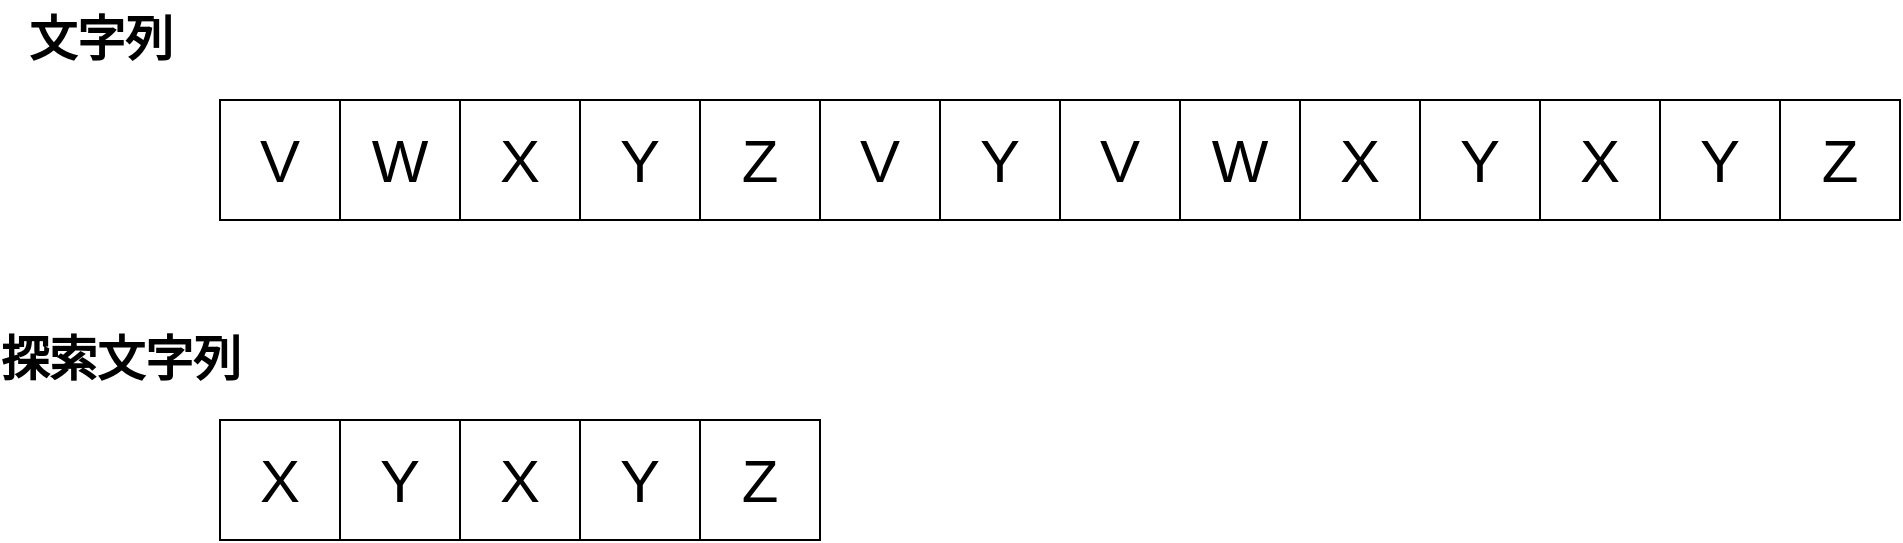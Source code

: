 <mxfile>
    <diagram id="ApIiYuiafU-KZh3Sr940" name="ページ1">
        <mxGraphModel dx="2201" dy="771" grid="1" gridSize="10" guides="1" tooltips="1" connect="1" arrows="1" fold="1" page="1" pageScale="1" pageWidth="827" pageHeight="1169" math="0" shadow="0">
            <root>
                <mxCell id="e_gC2h08NWML-KnoMyAT-0"/>
                <mxCell id="e_gC2h08NWML-KnoMyAT-1" parent="e_gC2h08NWML-KnoMyAT-0"/>
                <mxCell id="e_gC2h08NWML-KnoMyAT-2" value="&lt;font style=&quot;font-size: 30px&quot;&gt;V&lt;/font&gt;" style="rounded=0;whiteSpace=wrap;html=1;" parent="e_gC2h08NWML-KnoMyAT-1" vertex="1">
                    <mxGeometry x="-100" y="80" width="60" height="60" as="geometry"/>
                </mxCell>
                <mxCell id="e_gC2h08NWML-KnoMyAT-3" value="&lt;font style=&quot;font-size: 30px&quot;&gt;Y&lt;/font&gt;" style="rounded=0;whiteSpace=wrap;html=1;" parent="e_gC2h08NWML-KnoMyAT-1" vertex="1">
                    <mxGeometry x="260" y="80" width="60" height="60" as="geometry"/>
                </mxCell>
                <mxCell id="e_gC2h08NWML-KnoMyAT-4" value="&lt;font style=&quot;font-size: 30px&quot;&gt;W&lt;/font&gt;" style="rounded=0;whiteSpace=wrap;html=1;" parent="e_gC2h08NWML-KnoMyAT-1" vertex="1">
                    <mxGeometry x="-40" y="80" width="60" height="60" as="geometry"/>
                </mxCell>
                <mxCell id="e_gC2h08NWML-KnoMyAT-5" value="&lt;font style=&quot;font-size: 30px&quot;&gt;Z&lt;br&gt;&lt;/font&gt;" style="rounded=0;whiteSpace=wrap;html=1;" parent="e_gC2h08NWML-KnoMyAT-1" vertex="1">
                    <mxGeometry x="680" y="80" width="60" height="60" as="geometry"/>
                </mxCell>
                <mxCell id="e_gC2h08NWML-KnoMyAT-6" value="&lt;font style=&quot;font-size: 30px&quot;&gt;Y&lt;/font&gt;" style="rounded=0;whiteSpace=wrap;html=1;" parent="e_gC2h08NWML-KnoMyAT-1" vertex="1">
                    <mxGeometry x="500" y="80" width="60" height="60" as="geometry"/>
                </mxCell>
                <mxCell id="e_gC2h08NWML-KnoMyAT-7" value="&lt;font style=&quot;font-size: 30px&quot;&gt;Z&lt;/font&gt;" style="rounded=0;whiteSpace=wrap;html=1;" parent="e_gC2h08NWML-KnoMyAT-1" vertex="1">
                    <mxGeometry x="140" y="80" width="60" height="60" as="geometry"/>
                </mxCell>
                <mxCell id="e_gC2h08NWML-KnoMyAT-8" value="&lt;font style=&quot;font-size: 30px&quot;&gt;W&lt;/font&gt;" style="rounded=0;whiteSpace=wrap;html=1;" parent="e_gC2h08NWML-KnoMyAT-1" vertex="1">
                    <mxGeometry x="380" y="80" width="60" height="60" as="geometry"/>
                </mxCell>
                <mxCell id="e_gC2h08NWML-KnoMyAT-9" value="&lt;font style=&quot;font-size: 30px&quot;&gt;Y&lt;/font&gt;" style="rounded=0;whiteSpace=wrap;html=1;" parent="e_gC2h08NWML-KnoMyAT-1" vertex="1">
                    <mxGeometry x="80" y="80" width="60" height="60" as="geometry"/>
                </mxCell>
                <mxCell id="e_gC2h08NWML-KnoMyAT-10" value="&lt;font style=&quot;font-size: 30px&quot;&gt;X&lt;/font&gt;" style="rounded=0;whiteSpace=wrap;html=1;" parent="e_gC2h08NWML-KnoMyAT-1" vertex="1">
                    <mxGeometry x="20" y="80" width="60" height="60" as="geometry"/>
                </mxCell>
                <mxCell id="e_gC2h08NWML-KnoMyAT-11" value="&lt;font style=&quot;font-size: 30px&quot;&gt;V&lt;/font&gt;" style="rounded=0;whiteSpace=wrap;html=1;" parent="e_gC2h08NWML-KnoMyAT-1" vertex="1">
                    <mxGeometry x="320" y="80" width="60" height="60" as="geometry"/>
                </mxCell>
                <mxCell id="e_gC2h08NWML-KnoMyAT-12" value="&lt;font style=&quot;font-size: 30px&quot;&gt;V&lt;/font&gt;" style="rounded=0;whiteSpace=wrap;html=1;" parent="e_gC2h08NWML-KnoMyAT-1" vertex="1">
                    <mxGeometry x="200" y="80" width="60" height="60" as="geometry"/>
                </mxCell>
                <mxCell id="e_gC2h08NWML-KnoMyAT-13" value="&lt;font style=&quot;font-size: 30px&quot;&gt;X&lt;/font&gt;" style="rounded=0;whiteSpace=wrap;html=1;" parent="e_gC2h08NWML-KnoMyAT-1" vertex="1">
                    <mxGeometry x="440" y="80" width="60" height="60" as="geometry"/>
                </mxCell>
                <mxCell id="e_gC2h08NWML-KnoMyAT-14" value="&lt;font style=&quot;font-size: 30px&quot;&gt;Y&lt;/font&gt;" style="rounded=0;whiteSpace=wrap;html=1;" parent="e_gC2h08NWML-KnoMyAT-1" vertex="1">
                    <mxGeometry x="620" y="80" width="60" height="60" as="geometry"/>
                </mxCell>
                <mxCell id="e_gC2h08NWML-KnoMyAT-15" value="&lt;font style=&quot;font-size: 30px&quot;&gt;X&lt;/font&gt;" style="rounded=0;whiteSpace=wrap;html=1;" parent="e_gC2h08NWML-KnoMyAT-1" vertex="1">
                    <mxGeometry x="560" y="80" width="60" height="60" as="geometry"/>
                </mxCell>
                <mxCell id="e_gC2h08NWML-KnoMyAT-16" value="&lt;span style=&quot;font-size: 30px&quot;&gt;X&lt;/span&gt;" style="rounded=0;whiteSpace=wrap;html=1;" parent="e_gC2h08NWML-KnoMyAT-1" vertex="1">
                    <mxGeometry x="-100" y="240" width="60" height="60" as="geometry"/>
                </mxCell>
                <mxCell id="e_gC2h08NWML-KnoMyAT-17" value="&lt;font style=&quot;font-size: 30px&quot;&gt;Y&lt;/font&gt;" style="rounded=0;whiteSpace=wrap;html=1;" parent="e_gC2h08NWML-KnoMyAT-1" vertex="1">
                    <mxGeometry x="-40" y="240" width="60" height="60" as="geometry"/>
                </mxCell>
                <mxCell id="e_gC2h08NWML-KnoMyAT-18" value="&lt;font style=&quot;font-size: 30px&quot;&gt;Z&lt;/font&gt;" style="rounded=0;whiteSpace=wrap;html=1;" parent="e_gC2h08NWML-KnoMyAT-1" vertex="1">
                    <mxGeometry x="140" y="240" width="60" height="60" as="geometry"/>
                </mxCell>
                <mxCell id="e_gC2h08NWML-KnoMyAT-19" value="&lt;font style=&quot;font-size: 30px&quot;&gt;Y&lt;/font&gt;" style="rounded=0;whiteSpace=wrap;html=1;" parent="e_gC2h08NWML-KnoMyAT-1" vertex="1">
                    <mxGeometry x="80" y="240" width="60" height="60" as="geometry"/>
                </mxCell>
                <mxCell id="e_gC2h08NWML-KnoMyAT-20" value="&lt;font style=&quot;font-size: 30px&quot;&gt;X&lt;/font&gt;" style="rounded=0;whiteSpace=wrap;html=1;" parent="e_gC2h08NWML-KnoMyAT-1" vertex="1">
                    <mxGeometry x="20" y="240" width="60" height="60" as="geometry"/>
                </mxCell>
                <mxCell id="e_gC2h08NWML-KnoMyAT-22" value="文字列" style="text;strokeColor=none;fillColor=none;html=1;fontSize=24;fontStyle=1;verticalAlign=middle;align=center;" parent="e_gC2h08NWML-KnoMyAT-1" vertex="1">
                    <mxGeometry x="-210" y="30" width="100" height="40" as="geometry"/>
                </mxCell>
                <mxCell id="e_gC2h08NWML-KnoMyAT-23" value="探索文字列" style="text;strokeColor=none;fillColor=none;html=1;fontSize=24;fontStyle=1;verticalAlign=middle;align=center;" parent="e_gC2h08NWML-KnoMyAT-1" vertex="1">
                    <mxGeometry x="-200" y="190" width="100" height="40" as="geometry"/>
                </mxCell>
            </root>
        </mxGraphModel>
    </diagram>
    <diagram id="GB5bC-51A7hd-IDXpRvF" name="ページ2">
        <mxGraphModel dx="2136" dy="734" grid="1" gridSize="10" guides="1" tooltips="1" connect="1" arrows="1" fold="1" page="1" pageScale="1" pageWidth="827" pageHeight="1169" math="0" shadow="0">
            <root>
                <mxCell id="0"/>
                <mxCell id="1" parent="0"/>
                <mxCell id="17" value="&lt;font style=&quot;font-size: 30px&quot;&gt;Y&lt;/font&gt;" style="rounded=0;whiteSpace=wrap;html=1;" parent="1" vertex="1">
                    <mxGeometry x="80" y="190" width="60" height="60" as="geometry"/>
                </mxCell>
                <mxCell id="18" value="&lt;font style=&quot;font-size: 30px&quot;&gt;Y&lt;/font&gt;" style="rounded=0;whiteSpace=wrap;html=1;" parent="1" vertex="1">
                    <mxGeometry x="-40" y="190" width="60" height="60" as="geometry"/>
                </mxCell>
                <mxCell id="19" value="&lt;font style=&quot;font-size: 30px&quot;&gt;X&lt;/font&gt;" style="rounded=0;whiteSpace=wrap;html=1;" parent="1" vertex="1">
                    <mxGeometry x="-100" y="190" width="60" height="60" as="geometry"/>
                </mxCell>
                <mxCell id="20" value="&lt;font style=&quot;font-size: 30px&quot;&gt;X&lt;/font&gt;" style="rounded=0;whiteSpace=wrap;html=1;" parent="1" vertex="1">
                    <mxGeometry x="20" y="190" width="60" height="60" as="geometry"/>
                </mxCell>
                <mxCell id="21" value="&lt;font style=&quot;font-size: 30px&quot;&gt;Z&lt;/font&gt;" style="rounded=0;whiteSpace=wrap;html=1;" parent="1" vertex="1">
                    <mxGeometry x="140" y="190" width="60" height="60" as="geometry"/>
                </mxCell>
                <mxCell id="24" value="1回目" style="text;html=1;align=center;verticalAlign=middle;resizable=0;points=[];autosize=1;strokeColor=none;fillColor=none;fontSize=30;" parent="1" vertex="1">
                    <mxGeometry x="-230" y="200" width="90" height="40" as="geometry"/>
                </mxCell>
                <mxCell id="25" value="BM法" style="text;strokeColor=none;fillColor=none;html=1;fontSize=24;fontStyle=1;verticalAlign=middle;align=center;" parent="1" vertex="1">
                    <mxGeometry x="-240" y="10" width="100" height="40" as="geometry"/>
                </mxCell>
                <mxCell id="27" value="×" style="text;strokeColor=none;fillColor=none;html=1;fontSize=24;fontStyle=1;verticalAlign=middle;align=center;" parent="1" vertex="1">
                    <mxGeometry x="-30" y="270" width="40" height="40" as="geometry"/>
                </mxCell>
                <mxCell id="28" value="⭕" style="text;strokeColor=none;fillColor=none;html=1;fontSize=24;fontStyle=1;verticalAlign=middle;align=center;" parent="1" vertex="1">
                    <mxGeometry x="30" y="270" width="40" height="40" as="geometry"/>
                </mxCell>
                <mxCell id="30" value="⭕" style="text;strokeColor=none;fillColor=none;html=1;fontSize=24;fontStyle=1;verticalAlign=middle;align=center;" parent="1" vertex="1">
                    <mxGeometry x="150" y="270" width="40" height="40" as="geometry"/>
                </mxCell>
                <mxCell id="31" value="⭕" style="text;strokeColor=none;fillColor=none;html=1;fontSize=24;fontStyle=1;verticalAlign=middle;align=center;" parent="1" vertex="1">
                    <mxGeometry x="90" y="270" width="40" height="40" as="geometry"/>
                </mxCell>
                <mxCell id="33" value="&lt;font style=&quot;font-size: 30px&quot;&gt;Y&lt;/font&gt;" style="rounded=0;whiteSpace=wrap;html=1;" parent="1" vertex="1">
                    <mxGeometry x="380" y="320" width="60" height="60" as="geometry"/>
                </mxCell>
                <mxCell id="34" value="&lt;font style=&quot;font-size: 30px&quot;&gt;Y&lt;/font&gt;" style="rounded=0;whiteSpace=wrap;html=1;" parent="1" vertex="1">
                    <mxGeometry x="260" y="320" width="60" height="60" as="geometry"/>
                </mxCell>
                <mxCell id="35" value="&lt;span style=&quot;font-size: 30px&quot;&gt;X&lt;/span&gt;" style="rounded=0;whiteSpace=wrap;html=1;" parent="1" vertex="1">
                    <mxGeometry x="200" y="320" width="60" height="60" as="geometry"/>
                </mxCell>
                <mxCell id="36" value="&lt;font style=&quot;font-size: 30px&quot;&gt;X&lt;/font&gt;" style="rounded=0;whiteSpace=wrap;html=1;" parent="1" vertex="1">
                    <mxGeometry x="320" y="320" width="60" height="60" as="geometry"/>
                </mxCell>
                <mxCell id="37" value="&lt;font style=&quot;font-size: 30px&quot;&gt;Z&lt;/font&gt;" style="rounded=0;whiteSpace=wrap;html=1;" parent="1" vertex="1">
                    <mxGeometry x="440" y="320" width="60" height="60" as="geometry"/>
                </mxCell>
                <mxCell id="40" value="2回目" style="text;html=1;align=center;verticalAlign=middle;resizable=0;points=[];autosize=1;strokeColor=none;fillColor=none;fontSize=30;" parent="1" vertex="1">
                    <mxGeometry x="-230" y="340" width="90" height="40" as="geometry"/>
                </mxCell>
                <mxCell id="45" value="×&lt;span style=&quot;color: rgba(0 , 0 , 0 , 0) ; font-family: monospace ; font-size: 0px ; font-weight: 400&quot;&gt;%3CmxGraphModel%3E%3Croot%3E%3CmxCell%20id%3D%220%22%2F%3E%3CmxCell%20id%3D%221%22%20parent%3D%220%22%2F%3E%3CmxCell%20id%3D%222%22%20value%3D%22%E2%AD%95%22%20style%3D%22text%3BstrokeColor%3Dnone%3BfillColor%3Dnone%3Bhtml%3D1%3BfontSize%3D24%3BfontStyle%3D1%3BverticalAlign%3Dmiddle%3Balign%3Dcenter%3B%22%20vertex%3D%221%22%20parent%3D%221%22%3E%3CmxGeometry%20x%3D%2230%22%20y%3D%22270%22%20width%3D%2240%22%20height%3D%2240%22%20as%3D%22geometry%22%2F%3E%3C%2FmxCell%3E%3C%2Froot%3E%3C%2FmxGraphModel%3E&lt;/span&gt;&lt;span style=&quot;color: rgba(0 , 0 , 0 , 0) ; font-family: monospace ; font-size: 0px ; font-weight: 400&quot;&gt;%3CmxGraphModel%3E%3Croot%3E%3CmxCell%20id%3D%220%22%2F%3E%3CmxCell%20id%3D%221%22%20parent%3D%220%22%2F%3E%3CmxCell%20id%3D%222%22%20value%3D%22%E2%AD%95%22%20style%3D%22text%3BstrokeColor%3Dnone%3BfillColor%3Dnone%3Bhtml%3D1%3BfontSize%3D24%3BfontStyle%3D1%3BverticalAlign%3Dmiddle%3Balign%3Dcenter%3B%22%20vertex%3D%221%22%20parent%3D%221%22%3E%3CmxGeometry%20x%3D%2230%22%20y%3D%22270%22%20width%3D%2240%22%20height%3D%2240%22%20as%3D%22geometry%22%2F%3E%3C%2FmxCell%3E%3C%2Froot%3E%3C%2FmxGraphModel%3E&lt;/span&gt;&lt;span style=&quot;color: rgba(0 , 0 , 0 , 0) ; font-family: monospace ; font-size: 0px ; font-weight: 400&quot;&gt;%3CmxGraphModel%3E%3Croot%3E%3CmxCell%20id%3D%220%22%2F%3E%3CmxCell%20id%3D%221%22%20parent%3D%220%22%2F%3E%3CmxCell%20id%3D%222%22%20value%3D%22%E2%AD%95%22%20style%3D%22text%3BstrokeColor%3Dnone%3BfillColor%3Dnone%3Bhtml%3D1%3BfontSize%3D24%3BfontStyle%3D1%3BverticalAlign%3Dmiddle%3Balign%3Dcenter%3B%22%20vertex%3D%221%22%20parent%3D%221%22%3E%3CmxGeometry%20x%3D%2230%22%20y%3D%22270%22%20width%3D%2240%22%20height%3D%2240%22%20as%3D%22geometry%22%2F%3E%3C%2FmxCell%3E%3C%2Froot%3E%3C%2FmxGraphModel%3E&lt;/span&gt;" style="text;strokeColor=none;fillColor=none;html=1;fontSize=24;fontStyle=1;verticalAlign=middle;align=center;" parent="1" vertex="1">
                    <mxGeometry x="450" y="400" width="40" height="40" as="geometry"/>
                </mxCell>
                <mxCell id="48" value="&lt;font style=&quot;font-size: 30px&quot;&gt;Y&lt;/font&gt;" style="rounded=0;whiteSpace=wrap;html=1;" parent="1" vertex="1">
                    <mxGeometry x="500" y="465" width="60" height="60" as="geometry"/>
                </mxCell>
                <mxCell id="49" value="&lt;font style=&quot;font-size: 30px&quot;&gt;Y&lt;/font&gt;" style="rounded=0;whiteSpace=wrap;html=1;" parent="1" vertex="1">
                    <mxGeometry x="380" y="465" width="60" height="60" as="geometry"/>
                </mxCell>
                <mxCell id="50" value="&lt;font style=&quot;font-size: 30px&quot;&gt;X&lt;/font&gt;" style="rounded=0;whiteSpace=wrap;html=1;" parent="1" vertex="1">
                    <mxGeometry x="320" y="465" width="60" height="60" as="geometry"/>
                </mxCell>
                <mxCell id="51" value="&lt;font style=&quot;font-size: 30px&quot;&gt;X&lt;/font&gt;" style="rounded=0;whiteSpace=wrap;html=1;" parent="1" vertex="1">
                    <mxGeometry x="440" y="465" width="60" height="60" as="geometry"/>
                </mxCell>
                <mxCell id="52" value="&lt;font style=&quot;font-size: 30px&quot;&gt;Z&lt;/font&gt;" style="rounded=0;whiteSpace=wrap;html=1;" parent="1" vertex="1">
                    <mxGeometry x="560" y="465" width="60" height="60" as="geometry"/>
                </mxCell>
                <mxCell id="55" value="3回目" style="text;html=1;align=center;verticalAlign=middle;resizable=0;points=[];autosize=1;strokeColor=none;fillColor=none;fontSize=30;" parent="1" vertex="1">
                    <mxGeometry x="-230" y="475" width="90" height="40" as="geometry"/>
                </mxCell>
                <mxCell id="60" value="×" style="text;strokeColor=none;fillColor=none;html=1;fontSize=24;fontStyle=1;verticalAlign=middle;align=center;" parent="1" vertex="1">
                    <mxGeometry x="570" y="545" width="40" height="40" as="geometry"/>
                </mxCell>
                <mxCell id="63" value="&lt;font style=&quot;font-size: 30px&quot;&gt;Y&lt;/font&gt;" style="rounded=0;whiteSpace=wrap;html=1;" parent="1" vertex="1">
                    <mxGeometry x="620" y="600" width="60" height="60" as="geometry"/>
                </mxCell>
                <mxCell id="64" value="&lt;font style=&quot;font-size: 30px&quot;&gt;Y&lt;/font&gt;" style="rounded=0;whiteSpace=wrap;html=1;" parent="1" vertex="1">
                    <mxGeometry x="500" y="600" width="60" height="60" as="geometry"/>
                </mxCell>
                <mxCell id="65" value="&lt;span style=&quot;font-size: 30px&quot;&gt;X&lt;/span&gt;" style="rounded=0;whiteSpace=wrap;html=1;" parent="1" vertex="1">
                    <mxGeometry x="440" y="600" width="60" height="60" as="geometry"/>
                </mxCell>
                <mxCell id="66" value="&lt;font style=&quot;font-size: 30px&quot;&gt;X&lt;/font&gt;" style="rounded=0;whiteSpace=wrap;html=1;" parent="1" vertex="1">
                    <mxGeometry x="560" y="600" width="60" height="60" as="geometry"/>
                </mxCell>
                <mxCell id="67" value="&lt;span style=&quot;font-size: 30px&quot;&gt;Z&lt;/span&gt;" style="rounded=0;whiteSpace=wrap;html=1;" parent="1" vertex="1">
                    <mxGeometry x="680" y="600" width="60" height="60" as="geometry"/>
                </mxCell>
                <mxCell id="70" value="⭕" style="text;strokeColor=none;fillColor=none;html=1;fontSize=24;fontStyle=1;verticalAlign=middle;align=center;" parent="1" vertex="1">
                    <mxGeometry x="450" y="680" width="40" height="40" as="geometry"/>
                </mxCell>
                <mxCell id="71" value="⭕" style="text;strokeColor=none;fillColor=none;html=1;fontSize=24;fontStyle=1;verticalAlign=middle;align=center;" parent="1" vertex="1">
                    <mxGeometry x="510" y="680" width="40" height="40" as="geometry"/>
                </mxCell>
                <mxCell id="72" value="⭕" style="text;strokeColor=none;fillColor=none;html=1;fontSize=24;fontStyle=1;verticalAlign=middle;align=center;" parent="1" vertex="1">
                    <mxGeometry x="570" y="680" width="40" height="40" as="geometry"/>
                </mxCell>
                <mxCell id="73" value="⭕" style="text;strokeColor=none;fillColor=none;html=1;fontSize=24;fontStyle=1;verticalAlign=middle;align=center;" parent="1" vertex="1">
                    <mxGeometry x="630" y="680" width="40" height="40" as="geometry"/>
                </mxCell>
                <mxCell id="74" value="⭕" style="text;strokeColor=none;fillColor=none;html=1;fontSize=24;fontStyle=1;verticalAlign=middle;align=center;" parent="1" vertex="1">
                    <mxGeometry x="690" y="680" width="40" height="40" as="geometry"/>
                </mxCell>
                <mxCell id="77" value="&lt;span style=&quot;color: rgb(0 , 0 , 0) ; font-family: &amp;#34;helvetica&amp;#34; ; font-size: 30px ; font-style: normal ; font-weight: 400 ; letter-spacing: normal ; text-align: center ; text-indent: 0px ; text-transform: none ; word-spacing: 0px ; background-color: rgb(248 , 249 , 250) ; display: inline ; float: none&quot;&gt;4回目&lt;/span&gt;" style="text;whiteSpace=wrap;html=1;fontSize=30;" parent="1" vertex="1">
                    <mxGeometry x="-220" y="615" width="100" height="50" as="geometry"/>
                </mxCell>
                <mxCell id="lcRoDySC-yhmXRLPq5TN-94" value="&lt;font style=&quot;font-size: 30px&quot;&gt;V&lt;/font&gt;" style="rounded=0;whiteSpace=wrap;html=1;" parent="1" vertex="1">
                    <mxGeometry x="-100" y="60" width="60" height="60" as="geometry"/>
                </mxCell>
                <mxCell id="lcRoDySC-yhmXRLPq5TN-95" value="&lt;font style=&quot;font-size: 30px&quot;&gt;Y&lt;/font&gt;" style="rounded=0;whiteSpace=wrap;html=1;" parent="1" vertex="1">
                    <mxGeometry x="260" y="60" width="60" height="60" as="geometry"/>
                </mxCell>
                <mxCell id="lcRoDySC-yhmXRLPq5TN-96" value="&lt;font style=&quot;font-size: 30px&quot;&gt;W&lt;/font&gt;" style="rounded=0;whiteSpace=wrap;html=1;" parent="1" vertex="1">
                    <mxGeometry x="-40" y="60" width="60" height="60" as="geometry"/>
                </mxCell>
                <mxCell id="lcRoDySC-yhmXRLPq5TN-97" value="&lt;font style=&quot;font-size: 30px&quot;&gt;Z&lt;br&gt;&lt;/font&gt;" style="rounded=0;whiteSpace=wrap;html=1;" parent="1" vertex="1">
                    <mxGeometry x="680" y="60" width="60" height="60" as="geometry"/>
                </mxCell>
                <mxCell id="lcRoDySC-yhmXRLPq5TN-98" value="&lt;font style=&quot;font-size: 30px&quot;&gt;Y&lt;/font&gt;" style="rounded=0;whiteSpace=wrap;html=1;" parent="1" vertex="1">
                    <mxGeometry x="500" y="60" width="60" height="60" as="geometry"/>
                </mxCell>
                <mxCell id="lcRoDySC-yhmXRLPq5TN-99" value="&lt;font style=&quot;font-size: 30px&quot;&gt;Z&lt;/font&gt;" style="rounded=0;whiteSpace=wrap;html=1;" parent="1" vertex="1">
                    <mxGeometry x="140" y="60" width="60" height="60" as="geometry"/>
                </mxCell>
                <mxCell id="lcRoDySC-yhmXRLPq5TN-100" value="&lt;font style=&quot;font-size: 30px&quot;&gt;W&lt;/font&gt;" style="rounded=0;whiteSpace=wrap;html=1;" parent="1" vertex="1">
                    <mxGeometry x="380" y="60" width="60" height="60" as="geometry"/>
                </mxCell>
                <mxCell id="lcRoDySC-yhmXRLPq5TN-101" value="&lt;font style=&quot;font-size: 30px&quot;&gt;Y&lt;/font&gt;" style="rounded=0;whiteSpace=wrap;html=1;" parent="1" vertex="1">
                    <mxGeometry x="80" y="60" width="60" height="60" as="geometry"/>
                </mxCell>
                <mxCell id="lcRoDySC-yhmXRLPq5TN-102" value="&lt;font style=&quot;font-size: 30px&quot;&gt;X&lt;/font&gt;" style="rounded=0;whiteSpace=wrap;html=1;" parent="1" vertex="1">
                    <mxGeometry x="20" y="60" width="60" height="60" as="geometry"/>
                </mxCell>
                <mxCell id="lcRoDySC-yhmXRLPq5TN-103" value="&lt;font style=&quot;font-size: 30px&quot;&gt;V&lt;/font&gt;" style="rounded=0;whiteSpace=wrap;html=1;" parent="1" vertex="1">
                    <mxGeometry x="320" y="60" width="60" height="60" as="geometry"/>
                </mxCell>
                <mxCell id="lcRoDySC-yhmXRLPq5TN-104" value="&lt;font style=&quot;font-size: 30px&quot;&gt;V&lt;/font&gt;" style="rounded=0;whiteSpace=wrap;html=1;" parent="1" vertex="1">
                    <mxGeometry x="200" y="60" width="60" height="60" as="geometry"/>
                </mxCell>
                <mxCell id="lcRoDySC-yhmXRLPq5TN-105" value="&lt;font style=&quot;font-size: 30px&quot;&gt;X&lt;/font&gt;" style="rounded=0;whiteSpace=wrap;html=1;" parent="1" vertex="1">
                    <mxGeometry x="440" y="60" width="60" height="60" as="geometry"/>
                </mxCell>
                <mxCell id="lcRoDySC-yhmXRLPq5TN-106" value="&lt;font style=&quot;font-size: 30px&quot;&gt;Y&lt;/font&gt;" style="rounded=0;whiteSpace=wrap;html=1;" parent="1" vertex="1">
                    <mxGeometry x="620" y="60" width="60" height="60" as="geometry"/>
                </mxCell>
                <mxCell id="lcRoDySC-yhmXRLPq5TN-107" value="&lt;font style=&quot;font-size: 30px&quot;&gt;X&lt;/font&gt;" style="rounded=0;whiteSpace=wrap;html=1;" parent="1" vertex="1">
                    <mxGeometry x="560" y="60" width="60" height="60" as="geometry"/>
                </mxCell>
                <mxCell id="lcRoDySC-yhmXRLPq5TN-111" value="Table" style="shape=table;startSize=30;container=1;collapsible=0;childLayout=tableLayout;fontStyle=1;align=center;pointerEvents=1;" parent="1" vertex="1">
                    <mxGeometry x="130" y="790" width="240" height="110" as="geometry"/>
                </mxCell>
                <mxCell id="lcRoDySC-yhmXRLPq5TN-112" value="" style="shape=partialRectangle;html=1;whiteSpace=wrap;collapsible=0;dropTarget=0;pointerEvents=0;fillColor=none;top=0;left=0;bottom=0;right=0;points=[[0,0.5],[1,0.5]];portConstraint=eastwest;" parent="lcRoDySC-yhmXRLPq5TN-111" vertex="1">
                    <mxGeometry y="30" width="240" height="40" as="geometry"/>
                </mxCell>
                <mxCell id="lcRoDySC-yhmXRLPq5TN-113" value="X" style="shape=partialRectangle;html=1;whiteSpace=wrap;connectable=0;fillColor=none;top=0;left=0;bottom=0;right=0;overflow=hidden;pointerEvents=1;" parent="lcRoDySC-yhmXRLPq5TN-112" vertex="1">
                    <mxGeometry width="60" height="40" as="geometry">
                        <mxRectangle width="60" height="40" as="alternateBounds"/>
                    </mxGeometry>
                </mxCell>
                <mxCell id="lcRoDySC-yhmXRLPq5TN-114" value="Y" style="shape=partialRectangle;html=1;whiteSpace=wrap;connectable=0;fillColor=none;top=0;left=0;bottom=0;right=0;overflow=hidden;pointerEvents=1;" parent="lcRoDySC-yhmXRLPq5TN-112" vertex="1">
                    <mxGeometry x="60" width="60" height="40" as="geometry">
                        <mxRectangle width="60" height="40" as="alternateBounds"/>
                    </mxGeometry>
                </mxCell>
                <mxCell id="lcRoDySC-yhmXRLPq5TN-115" value="Z" style="shape=partialRectangle;html=1;whiteSpace=wrap;connectable=0;fillColor=none;top=0;left=0;bottom=0;right=0;overflow=hidden;pointerEvents=1;" parent="lcRoDySC-yhmXRLPq5TN-112" vertex="1">
                    <mxGeometry x="120" width="60" height="40" as="geometry">
                        <mxRectangle width="60" height="40" as="alternateBounds"/>
                    </mxGeometry>
                </mxCell>
                <mxCell id="lcRoDySC-yhmXRLPq5TN-128" value="その他" style="shape=partialRectangle;html=1;whiteSpace=wrap;connectable=0;fillColor=none;top=0;left=0;bottom=0;right=0;overflow=hidden;pointerEvents=1;" parent="lcRoDySC-yhmXRLPq5TN-112" vertex="1">
                    <mxGeometry x="180" width="60" height="40" as="geometry">
                        <mxRectangle width="60" height="40" as="alternateBounds"/>
                    </mxGeometry>
                </mxCell>
                <mxCell id="lcRoDySC-yhmXRLPq5TN-116" value="" style="shape=partialRectangle;html=1;whiteSpace=wrap;collapsible=0;dropTarget=0;pointerEvents=0;fillColor=none;top=0;left=0;bottom=0;right=0;points=[[0,0.5],[1,0.5]];portConstraint=eastwest;" parent="lcRoDySC-yhmXRLPq5TN-111" vertex="1">
                    <mxGeometry y="70" width="240" height="40" as="geometry"/>
                </mxCell>
                <mxCell id="lcRoDySC-yhmXRLPq5TN-117" value="2" style="shape=partialRectangle;html=1;whiteSpace=wrap;connectable=0;fillColor=none;top=0;left=0;bottom=0;right=0;overflow=hidden;pointerEvents=1;" parent="lcRoDySC-yhmXRLPq5TN-116" vertex="1">
                    <mxGeometry width="60" height="40" as="geometry">
                        <mxRectangle width="60" height="40" as="alternateBounds"/>
                    </mxGeometry>
                </mxCell>
                <mxCell id="lcRoDySC-yhmXRLPq5TN-118" value="1" style="shape=partialRectangle;html=1;whiteSpace=wrap;connectable=0;fillColor=none;top=0;left=0;bottom=0;right=0;overflow=hidden;pointerEvents=1;" parent="lcRoDySC-yhmXRLPq5TN-116" vertex="1">
                    <mxGeometry x="60" width="60" height="40" as="geometry">
                        <mxRectangle width="60" height="40" as="alternateBounds"/>
                    </mxGeometry>
                </mxCell>
                <mxCell id="lcRoDySC-yhmXRLPq5TN-119" value="0" style="shape=partialRectangle;html=1;whiteSpace=wrap;connectable=0;fillColor=none;top=0;left=0;bottom=0;right=0;overflow=hidden;pointerEvents=1;" parent="lcRoDySC-yhmXRLPq5TN-116" vertex="1">
                    <mxGeometry x="120" width="60" height="40" as="geometry">
                        <mxRectangle width="60" height="40" as="alternateBounds"/>
                    </mxGeometry>
                </mxCell>
                <mxCell id="lcRoDySC-yhmXRLPq5TN-129" value="5" style="shape=partialRectangle;html=1;whiteSpace=wrap;connectable=0;fillColor=none;top=0;left=0;bottom=0;right=0;overflow=hidden;pointerEvents=1;" parent="lcRoDySC-yhmXRLPq5TN-116" vertex="1">
                    <mxGeometry x="180" width="60" height="40" as="geometry">
                        <mxRectangle width="60" height="40" as="alternateBounds"/>
                    </mxGeometry>
                </mxCell>
            </root>
        </mxGraphModel>
    </diagram>
</mxfile>